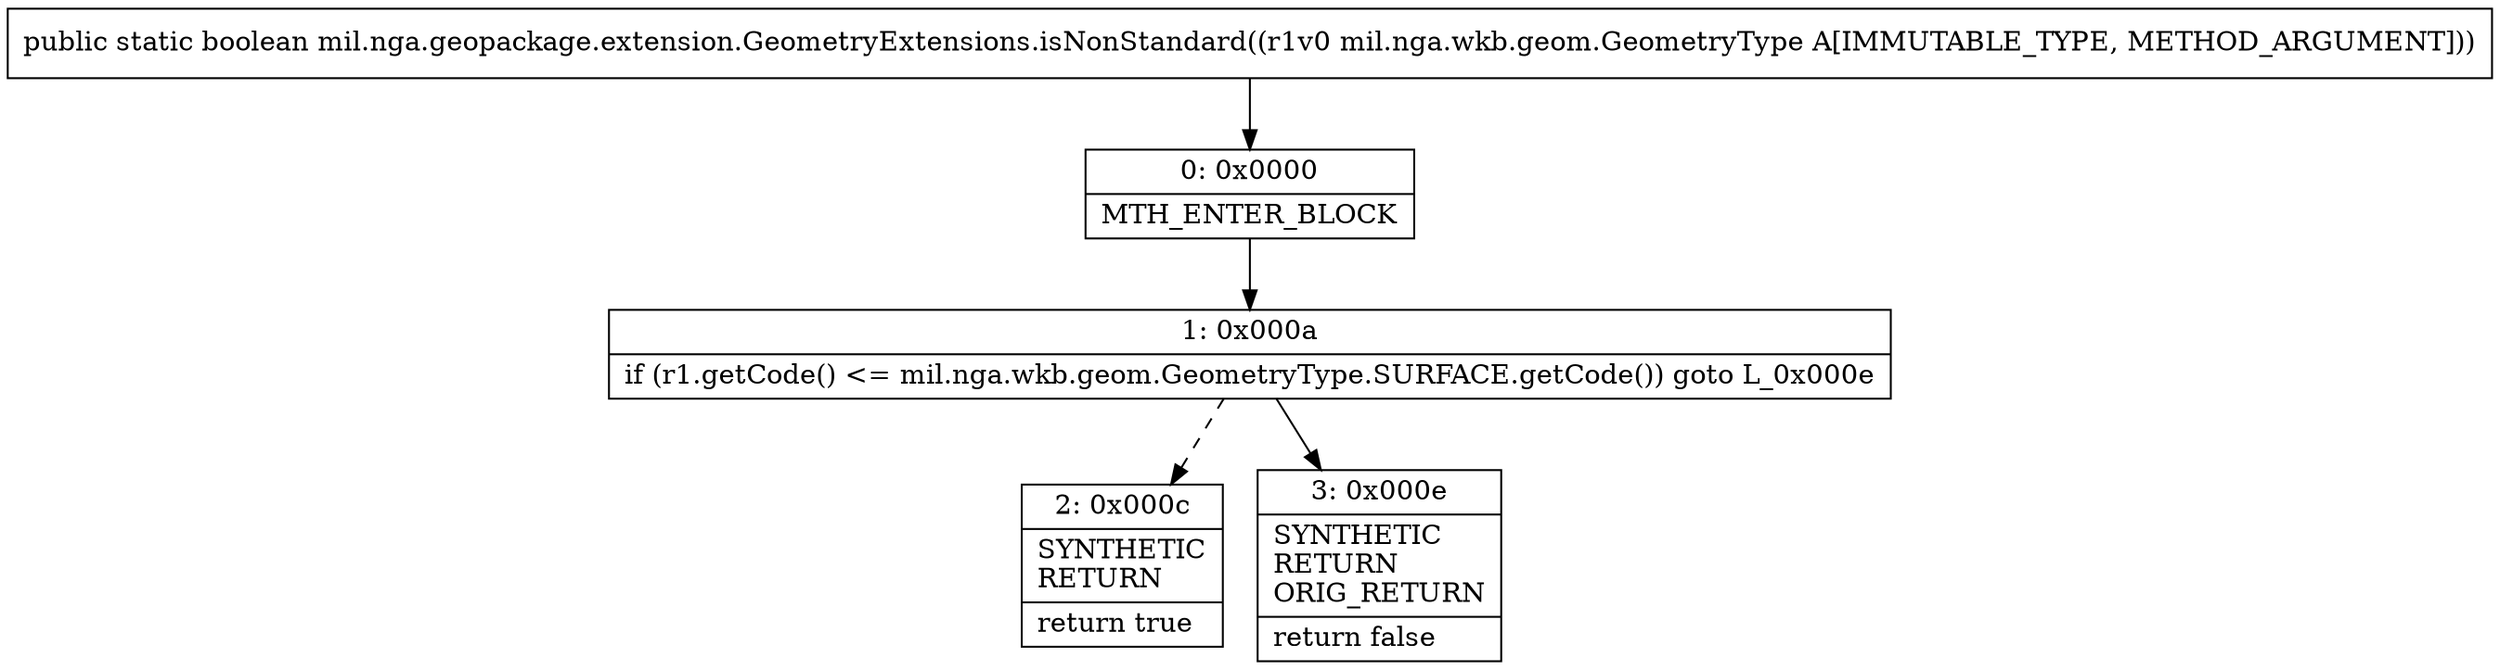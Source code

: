 digraph "CFG formil.nga.geopackage.extension.GeometryExtensions.isNonStandard(Lmil\/nga\/wkb\/geom\/GeometryType;)Z" {
Node_0 [shape=record,label="{0\:\ 0x0000|MTH_ENTER_BLOCK\l}"];
Node_1 [shape=record,label="{1\:\ 0x000a|if (r1.getCode() \<= mil.nga.wkb.geom.GeometryType.SURFACE.getCode()) goto L_0x000e\l}"];
Node_2 [shape=record,label="{2\:\ 0x000c|SYNTHETIC\lRETURN\l|return true\l}"];
Node_3 [shape=record,label="{3\:\ 0x000e|SYNTHETIC\lRETURN\lORIG_RETURN\l|return false\l}"];
MethodNode[shape=record,label="{public static boolean mil.nga.geopackage.extension.GeometryExtensions.isNonStandard((r1v0 mil.nga.wkb.geom.GeometryType A[IMMUTABLE_TYPE, METHOD_ARGUMENT])) }"];
MethodNode -> Node_0;
Node_0 -> Node_1;
Node_1 -> Node_2[style=dashed];
Node_1 -> Node_3;
}

